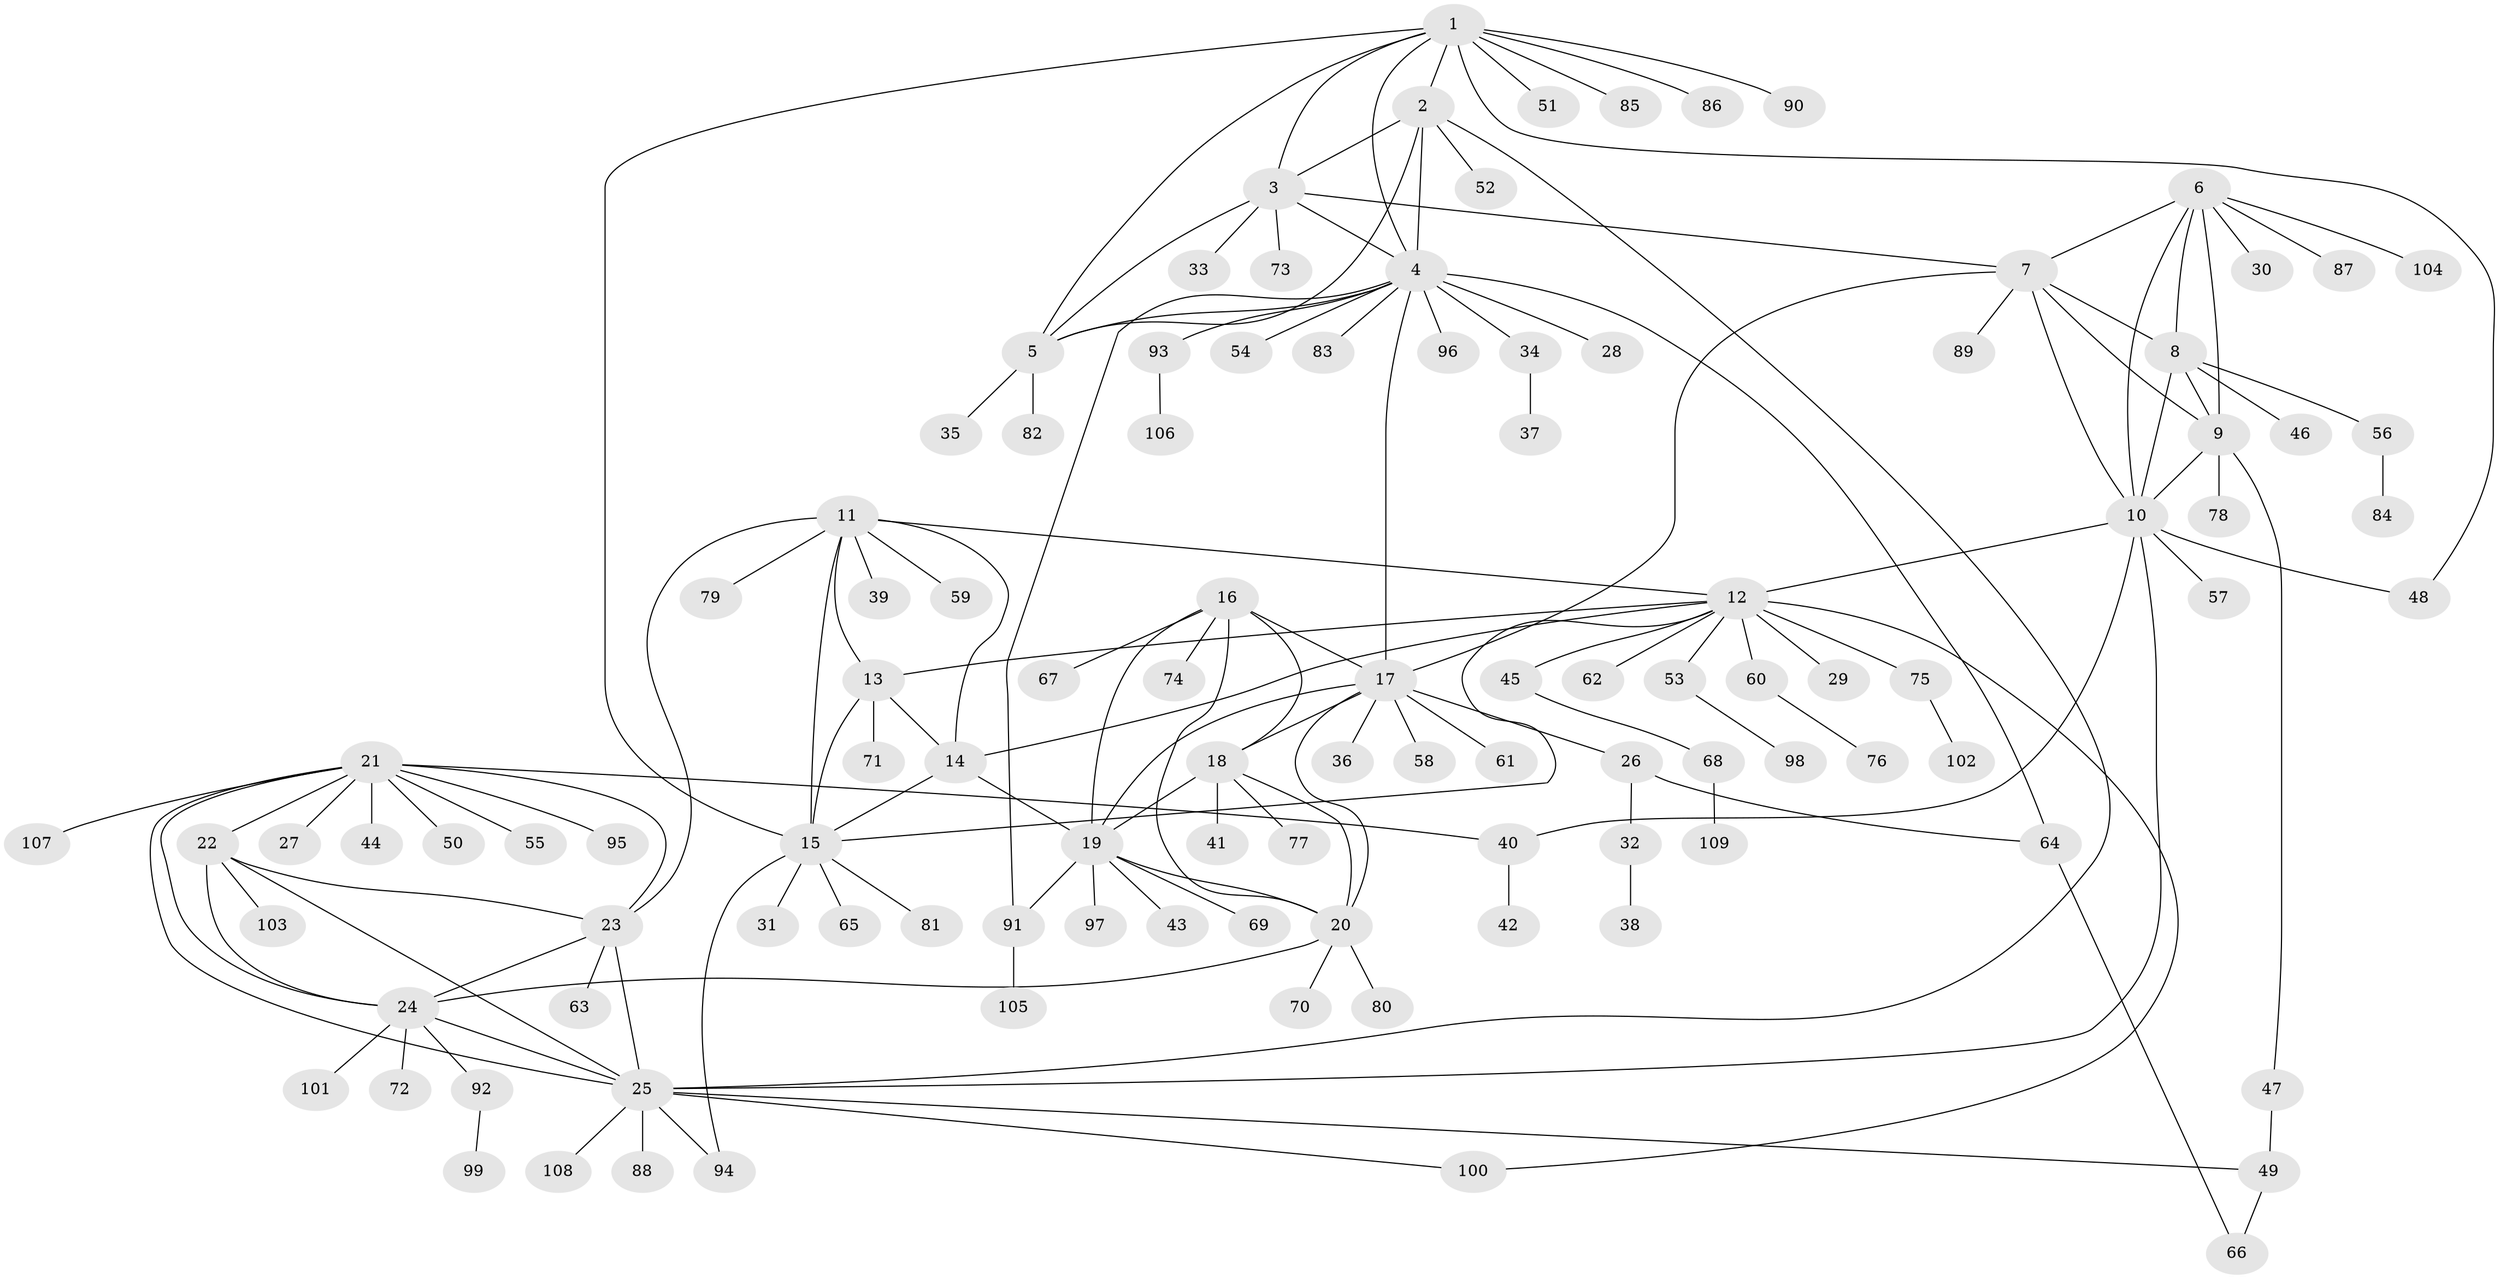// Generated by graph-tools (version 1.1) at 2025/11/02/27/25 16:11:35]
// undirected, 109 vertices, 152 edges
graph export_dot {
graph [start="1"]
  node [color=gray90,style=filled];
  1;
  2;
  3;
  4;
  5;
  6;
  7;
  8;
  9;
  10;
  11;
  12;
  13;
  14;
  15;
  16;
  17;
  18;
  19;
  20;
  21;
  22;
  23;
  24;
  25;
  26;
  27;
  28;
  29;
  30;
  31;
  32;
  33;
  34;
  35;
  36;
  37;
  38;
  39;
  40;
  41;
  42;
  43;
  44;
  45;
  46;
  47;
  48;
  49;
  50;
  51;
  52;
  53;
  54;
  55;
  56;
  57;
  58;
  59;
  60;
  61;
  62;
  63;
  64;
  65;
  66;
  67;
  68;
  69;
  70;
  71;
  72;
  73;
  74;
  75;
  76;
  77;
  78;
  79;
  80;
  81;
  82;
  83;
  84;
  85;
  86;
  87;
  88;
  89;
  90;
  91;
  92;
  93;
  94;
  95;
  96;
  97;
  98;
  99;
  100;
  101;
  102;
  103;
  104;
  105;
  106;
  107;
  108;
  109;
  1 -- 2;
  1 -- 3;
  1 -- 4;
  1 -- 5;
  1 -- 15;
  1 -- 48;
  1 -- 51;
  1 -- 85;
  1 -- 86;
  1 -- 90;
  2 -- 3;
  2 -- 4;
  2 -- 5;
  2 -- 25;
  2 -- 52;
  3 -- 4;
  3 -- 5;
  3 -- 7;
  3 -- 33;
  3 -- 73;
  4 -- 5;
  4 -- 17;
  4 -- 28;
  4 -- 34;
  4 -- 54;
  4 -- 64;
  4 -- 83;
  4 -- 91;
  4 -- 93;
  4 -- 96;
  5 -- 35;
  5 -- 82;
  6 -- 7;
  6 -- 8;
  6 -- 9;
  6 -- 10;
  6 -- 30;
  6 -- 87;
  6 -- 104;
  7 -- 8;
  7 -- 9;
  7 -- 10;
  7 -- 17;
  7 -- 89;
  8 -- 9;
  8 -- 10;
  8 -- 46;
  8 -- 56;
  9 -- 10;
  9 -- 47;
  9 -- 78;
  10 -- 12;
  10 -- 25;
  10 -- 40;
  10 -- 48;
  10 -- 57;
  11 -- 12;
  11 -- 13;
  11 -- 14;
  11 -- 15;
  11 -- 23;
  11 -- 39;
  11 -- 59;
  11 -- 79;
  12 -- 13;
  12 -- 14;
  12 -- 15;
  12 -- 29;
  12 -- 45;
  12 -- 53;
  12 -- 60;
  12 -- 62;
  12 -- 75;
  12 -- 100;
  13 -- 14;
  13 -- 15;
  13 -- 71;
  14 -- 15;
  14 -- 19;
  15 -- 31;
  15 -- 65;
  15 -- 81;
  15 -- 94;
  16 -- 17;
  16 -- 18;
  16 -- 19;
  16 -- 20;
  16 -- 67;
  16 -- 74;
  17 -- 18;
  17 -- 19;
  17 -- 20;
  17 -- 26;
  17 -- 36;
  17 -- 58;
  17 -- 61;
  18 -- 19;
  18 -- 20;
  18 -- 41;
  18 -- 77;
  19 -- 20;
  19 -- 43;
  19 -- 69;
  19 -- 91;
  19 -- 97;
  20 -- 24;
  20 -- 70;
  20 -- 80;
  21 -- 22;
  21 -- 23;
  21 -- 24;
  21 -- 25;
  21 -- 27;
  21 -- 40;
  21 -- 44;
  21 -- 50;
  21 -- 55;
  21 -- 95;
  21 -- 107;
  22 -- 23;
  22 -- 24;
  22 -- 25;
  22 -- 103;
  23 -- 24;
  23 -- 25;
  23 -- 63;
  24 -- 25;
  24 -- 72;
  24 -- 92;
  24 -- 101;
  25 -- 49;
  25 -- 88;
  25 -- 94;
  25 -- 100;
  25 -- 108;
  26 -- 32;
  26 -- 64;
  32 -- 38;
  34 -- 37;
  40 -- 42;
  45 -- 68;
  47 -- 49;
  49 -- 66;
  53 -- 98;
  56 -- 84;
  60 -- 76;
  64 -- 66;
  68 -- 109;
  75 -- 102;
  91 -- 105;
  92 -- 99;
  93 -- 106;
}
